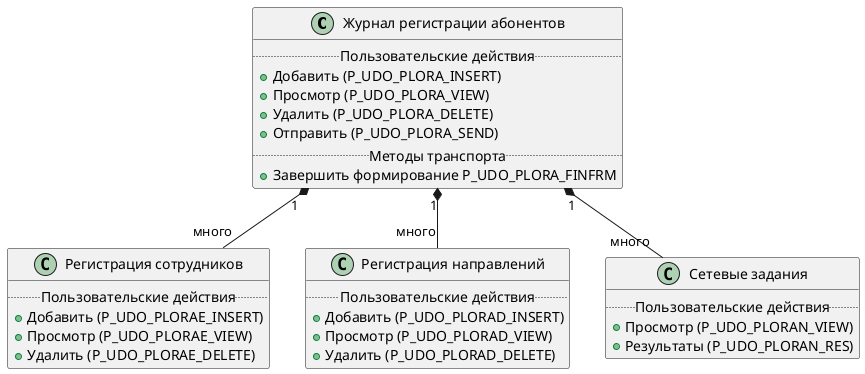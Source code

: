 @startuml

class "Журнал регистрации абонентов" as MasterClass {
..Пользовательские действия..
{method}+Добавить (P_UDO_PLORA_INSERT)
{method}+Просмотр (P_UDO_PLORA_VIEW)
{method}+Удалить (P_UDO_PLORA_DELETE)
{method}+Отправить (P_UDO_PLORA_SEND)
..Методы транспорта..
{method}+Завершить формирование P_UDO_PLORA_FINFRM
}

class "Регистрация сотрудников" as SpecClass1 {
..Пользовательские действия..
{method}+Добавить (P_UDO_PLORAE_INSERT)
{method}+Просмотр (P_UDO_PLORAE_VIEW)
{method}+Удалить (P_UDO_PLORAE_DELETE)
}

class "Регистрация направлений" as SpecClass2 {
..Пользовательские действия..
{method}+Добавить (P_UDO_PLORAD_INSERT)
{method}+Просмотр (P_UDO_PLORAD_VIEW)
{method}+Удалить (P_UDO_PLORAD_DELETE)
}

class "Сетевые задания" as SpecClass3 {
..Пользовательские действия..
{method}+Просмотр (P_UDO_PLORAN_VIEW)
{method}+Результаты (P_UDO_PLORAN_RES)
}

MasterClass "1" *-- "много" SpecClass1
MasterClass "1" *-- "много" SpecClass2
MasterClass "1" *-- "много" SpecClass3

@enduml
